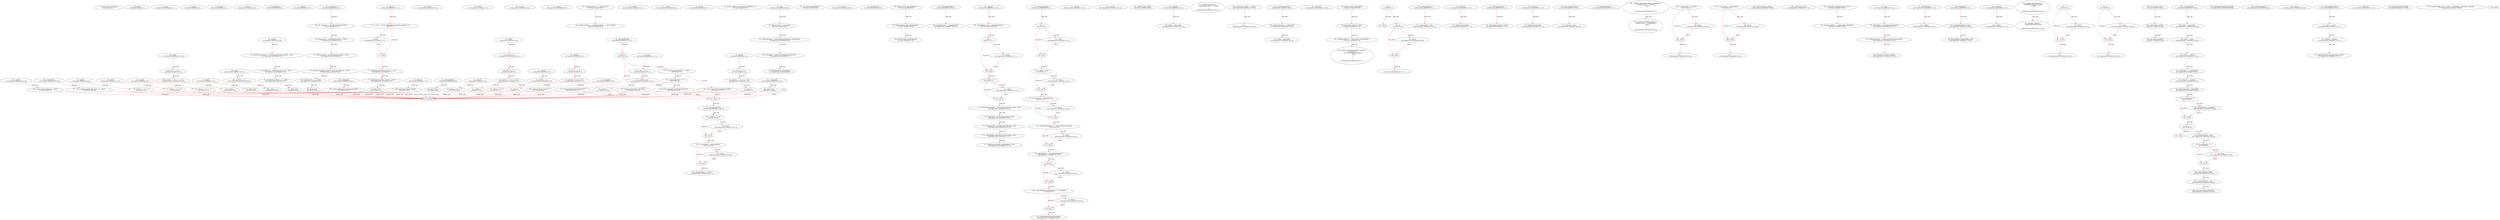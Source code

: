 digraph  {
9 [label="1_ uint256 public totalSupply;\n9-new_variable-2-2", type_label=new_variable];
14 [label="2_ balanceOf\n14-function_definition-3-3", type_label=function_definition];
20 [label="2_ constant\n20-expression_statement-3-3", type_label=expression_statement];
26 [label="3_ transfer\n26-function_definition-4-4", type_label=function_definition];
60 [label="7_ allowance\n60-function_definition-8-8", type_label=function_definition];
70 [label="7_ constant\n70-expression_statement-8-8", type_label=expression_statement];
76 [label="8_ transferFrom\n76-function_definition-9-9", type_label=function_definition];
94 [label="9_ approve\n94-function_definition-10-10", type_label=function_definition];
125 [label="13_ safeMul\n125-function_definition-14-18", type_label=function_definition];
141 [label="14_ uint c = a * b;\n141-new_variable-15-15", type_label=new_variable];
149 [label="15_ assert(a == 0 || c / a == b);\n149-expression_statement-16-16", type_label=expression_statement];
162 [label="16_ return c;\n162-return-17-17", type_label=return];
164 [label="18_ safeDiv\n164-function_definition-19-24", type_label=function_definition];
180 [label="19_ assert(b > 0);\n180-expression_statement-20-20", type_label=expression_statement];
187 [label="20_ uint c = a / b;\n187-new_variable-21-21", type_label=new_variable];
195 [label="21_ assert(a == b * c + a % b);\n195-expression_statement-22-22", type_label=expression_statement];
208 [label="22_ return c;\n208-return-23-23", type_label=return];
210 [label="24_ safeSub\n210-function_definition-25-28", type_label=function_definition];
226 [label="25_ assert(b <= a);\n226-expression_statement-26-26", type_label=expression_statement];
233 [label="26_ return a - b;\n233-return-27-27", type_label=return];
237 [label="28_ safeAdd\n237-function_definition-29-33", type_label=function_definition];
253 [label="29_ uint c = a + b;\n253-new_variable-30-30", type_label=new_variable];
261 [label="30_ assert(c>=a && c>=b);\n261-expression_statement-31-31", type_label=expression_statement];
272 [label="31_ return c;\n272-return-32-32", type_label=return];
274 [label="33_ max64\n274-function_definition-34-36", type_label=function_definition];
285 [label="33_ constant\n285-expression_statement-34-34", type_label=expression_statement];
292 [label="34_ return a >= b ? a : b;\n292-return-35-35", type_label=return];
299 [label="36_ min64\n299-function_definition-37-39", type_label=function_definition];
310 [label="36_ constant\n310-expression_statement-37-37", type_label=expression_statement];
317 [label="37_ return a < b ? a : b;\n317-return-38-38", type_label=return];
324 [label="39_ max256\n324-function_definition-40-42", type_label=function_definition];
335 [label="39_ constant\n335-expression_statement-40-40", type_label=expression_statement];
342 [label="40_ return a >= b ? a : b;\n342-return-41-41", type_label=return];
349 [label="42_ min256\n349-function_definition-43-45", type_label=function_definition];
360 [label="42_ constant\n360-expression_statement-43-43", type_label=expression_statement];
367 [label="43_ return a < b ? a : b;\n367-return-44-44", type_label=return];
393 [label="48_ mapping(address => uint) balances;\n393-new_variable-49-49", type_label=new_variable];
399 [label="49_ mapping (address => mapping (address => uint)) allowed;\n399-new_variable-50-50", type_label=new_variable];
407 [label="50_ isToken\n407-function_definition-51-53", type_label=function_definition];
410 [label="50_ constant\n410-expression_statement-51-51", type_label=expression_statement];
418 [label="51_ return true;\n418-return-52-52", type_label=return];
421 [label="53_ transfer\n421-function_definition-54-59", type_label=function_definition];
437 [label="54_ balances[msg.sender] = safeSub(balances[msg.sender], _value);\n437-expression_statement-55-55", type_label=expression_statement];
454 [label="55_ balances[_to] = safeAdd(balances[_to], _value);\n454-expression_statement-56-56", type_label=expression_statement];
467 [label="56_ Transfer(msg.sender, _to, _value);\n467-expression_statement-57-57", type_label=expression_statement];
478 [label="57_ return true;\n478-return-58-58", type_label=return];
481 [label="59_ transferFrom\n481-function_definition-60-67", type_label=function_definition];
501 [label="60_ uint _allowance = allowed[_from][msg.sender];\n501-new_variable-61-61", type_label=new_variable];
513 [label="61_ balances[_to] = safeAdd(balances[_to], _value);\n513-expression_statement-62-62", type_label=expression_statement];
526 [label="62_ balances[_from] = safeSub(balances[_from], _value);\n526-expression_statement-63-63", type_label=expression_statement];
539 [label="63_ allowed[_from][msg.sender] = safeSub(_allowance, _value);\n539-expression_statement-64-64", type_label=expression_statement];
554 [label="64_ Transfer(_from, _to, _value);\n554-expression_statement-65-65", type_label=expression_statement];
563 [label="65_ return true;\n563-return-66-66", type_label=return];
566 [label="67_ balanceOf\n566-function_definition-68-70", type_label=function_definition];
572 [label="67_ constant\n572-expression_statement-68-68", type_label=expression_statement];
580 [label="68_ return balances[_owner];\n580-return-69-69", type_label=return];
584 [label="70_ approve\n584-function_definition-71-76", type_label=function_definition];
600 [label="71_ if_(_value != 0) && (allowed[msg.sender][_spender] != 0)\n600-if-72-72", type_label=if];
2379 [label="71_ end_if", type_label=end_if];
616 [label="71_ throw;\n616-expression_statement-72-72", type_label=expression_statement];
618 [label="72_ allowed[msg.sender][_spender] = _value;\n618-expression_statement-73-73", type_label=expression_statement];
628 [label="73_ Approval(msg.sender, _spender, _value);\n628-expression_statement-74-74", type_label=expression_statement];
639 [label="74_ return true;\n639-return-75-75", type_label=return];
642 [label="76_ allowance\n642-function_definition-77-79", type_label=function_definition];
652 [label="76_ constant\n652-expression_statement-77-77", type_label=expression_statement];
660 [label="77_ return allowed[_owner][_spender];\n660-return-78-78", type_label=return];
672 [label="81_ address public constant BURN_ADDRESS = 0;\n672-new_variable-82-82", type_label=new_variable];
688 [label="83_ burn\n688-function_definition-84-89", type_label=function_definition];
695 [label="84_ address burner = msg.sender;\n695-new_variable-85-85", type_label=new_variable];
703 [label="85_ balances[burner] = safeSub(balances[burner], burnAmount);\n703-expression_statement-86-86", type_label=expression_statement];
716 [label="86_ totalSupply = safeSub(totalSupply, burnAmount);\n716-expression_statement-87-87", type_label=expression_statement];
725 [label="87_ Burned(burner, burnAmount);\n725-expression_statement-88-88", type_label=expression_statement];
735 [label="91_ uint public originalSupply;\n735-new_variable-92-92", type_label=new_variable];
740 [label="92_ isUpgradeAgent\n740-function_definition-93-95", type_label=function_definition];
743 [label="92_ constant\n743-expression_statement-93-93", type_label=expression_statement];
750 [label="93_ return true;\n750-return-94-94", type_label=return];
753 [label="95_ upgradeFrom\n753-function_definition-96-96", type_label=function_definition];
770 [label="98_ address public upgradeMaster;\n770-new_variable-99-99", type_label=new_variable];
775 [label="99_ UpgradeAgent public upgradeAgent;\n775-new_variable-100-100", type_label=new_variable];
781 [label="100_ uint256 public totalUpgraded;\n781-new_variable-101-101", type_label=new_variable];
813 [label="104_ UpgradeableToken\n813-function_definition-105-107", type_label=function_definition];
820 [label="105_ upgradeMaster = _upgradeMaster;\n820-expression_statement-106-106", type_label=expression_statement];
824 [label="107_ upgrade\n824-function_definition-108-119", type_label=function_definition];
832 [label="108_ UpgradeState state = getUpgradeState();\n832-new_variable-109-109", type_label=new_variable];
840 [label="109_ if\n840-if-110-112", type_label=if];
2619 [label="109_ end_if", type_label=end_if];
855 [label="110_ throw;\n855-expression_statement-111-111", type_label=expression_statement];
857 [label="112_ if_value == 0\n857-if-113-113", type_label=if];
2636 [label="112_ end_if", type_label=end_if];
861 [label="112_ throw;\n861-expression_statement-113-113", type_label=expression_statement];
863 [label="113_ balances[msg.sender] = safeSub(balances[msg.sender], value);\n863-expression_statement-114-114", type_label=expression_statement];
880 [label="114_ totalSupply = safeSub(totalSupply, value);\n880-expression_statement-115-115", type_label=expression_statement];
889 [label="115_ totalUpgraded = safeAdd(totalUpgraded, value);\n889-expression_statement-116-116", type_label=expression_statement];
898 [label="116_ upgradeAgent.upgradeFrom(msg.sender, value);\n898-expression_statement-117-117", type_label=expression_statement];
909 [label="117_ Upgrade(msg.sender, upgradeAgent, value);\n909-expression_statement-118-118", type_label=expression_statement];
920 [label="119_ setUpgradeAgent\n920-function_definition-120-131", type_label=function_definition];
928 [label="120_ if\n928-if-121-123", type_label=if];
2707 [label="120_ end_if", type_label=end_if];
933 [label="121_ throw;\n933-expression_statement-122-122", type_label=expression_statement];
935 [label="123_ if_agent == 0x0\n935-if-124-124", type_label=if];
2714 [label="123_ end_if", type_label=end_if];
939 [label="123_ throw;\n939-expression_statement-124-124", type_label=expression_statement];
941 [label="124_ if_msg.sender != upgradeMaster\n941-if-125-125", type_label=if];
2720 [label="124_ end_if", type_label=end_if];
947 [label="124_ throw;\n947-expression_statement-125-125", type_label=expression_statement];
949 [label="125_ if_getUpgradeState() == UpgradeState.Upgrading\n949-if-126-126", type_label=if];
2728 [label="125_ end_if", type_label=end_if];
956 [label="125_ throw;\n956-expression_statement-126-126", type_label=expression_statement];
958 [label="126_ upgradeAgent = UpgradeAgent(agent);\n958-expression_statement-127-127", type_label=expression_statement];
965 [label="127_ if\n965-if-128-128", type_label=if];
2744 [label="127_ end_if", type_label=end_if];
971 [label="127_ throw;\n971-expression_statement-128-128", type_label=expression_statement];
973 [label="128_ if_upgradeAgent.originalSupply() != totalSupply\n973-if-129-129", type_label=if];
2752 [label="128_ end_if", type_label=end_if];
980 [label="128_ throw;\n980-expression_statement-129-129", type_label=expression_statement];
982 [label="129_ UpgradeAgentSet(upgradeAgent);\n982-expression_statement-130-130", type_label=expression_statement];
987 [label="131_ getUpgradeState\n987-function_definition-132-137", type_label=function_definition];
990 [label="131_ constant\n990-expression_statement-132-132", type_label=expression_statement];
998 [label="132_ if\n998-if-133-136", type_label=if];
2777 [label="132_ end_if", type_label=end_if];
1002 [label="132_ return UpgradeState.NotAllowed;\n1002-return-133-133", type_label=return];
1006 [label="133_ if_address(upgradeAgent) == 0x00\n1006-if-134-136", type_label=if];
1012 [label="133_ return UpgradeState.WaitingForAgent;\n1012-return-134-134", type_label=return];
1016 [label="134_ if_totalUpgraded == 0\n1016-if-135-136", type_label=if];
1020 [label="134_ return UpgradeState.ReadyToUpgrade;\n1020-return-135-135", type_label=return];
1024 [label="135_ return UpgradeState.Upgrading;\n1024-return-136-136", type_label=return];
1028 [label="137_ setUpgradeMaster\n1028-function_definition-138-142", type_label=function_definition];
1036 [label="138_ if_master == 0x0\n1036-if-139-139", type_label=if];
2815 [label="138_ end_if", type_label=end_if];
1040 [label="138_ throw;\n1040-expression_statement-139-139", type_label=expression_statement];
1042 [label="139_ if_msg.sender != upgradeMaster\n1042-if-140-140", type_label=if];
2821 [label="139_ end_if", type_label=end_if];
1048 [label="139_ throw;\n1048-expression_statement-140-140", type_label=expression_statement];
1050 [label="140_ upgradeMaster = master;\n1050-expression_statement-141-141", type_label=expression_statement];
1054 [label="142_ canUpgrade\n1054-function_definition-143-145", type_label=function_definition];
1057 [label="142_ constant\n1057-expression_statement-143-143", type_label=expression_statement];
1064 [label="143_ return true;\n1064-return-144-144", type_label=return];
1070 [label="147_ address public owner;\n1070-new_variable-148-148", type_label=new_variable];
1075 [label="148_ Ownable\n1075-function_definition-149-151", type_label=function_definition];
1078 [label="149_ owner = msg.sender;\n1078-expression_statement-150-150", type_label=expression_statement];
1084 [label="151_ modifier onlyOwner() {\n    require(msg.sender == owner);\n    _;\n  }\n1084-expression_statement-152-155", type_label=expression_statement];
1087 [label="152_ require(msg.sender == owner);\n1087-expression_statement-153-153", type_label=expression_statement];
1096 [label="153_ _;\n1096-expression_statement-154-154", type_label=expression_statement];
1098 [label="155_ transferOwnership\n1098-function_definition-156-159", type_label=function_definition];
1104 [label="155_ onlyOwner\n1104-expression_statement-156-156", type_label=expression_statement];
1107 [label="156_ require(newOwner != address(0));\n1107-expression_statement-157-157", type_label=expression_statement];
1116 [label="157_ owner = newOwner;\n1116-expression_statement-158-158", type_label=expression_statement];
1129 [label="161_ address public releaseAgent;\n1129-new_variable-162-162", type_label=new_variable];
1134 [label="162_ bool public released = false;\n1134-new_variable-163-163", type_label=new_variable];
1141 [label="163_ mapping (address => bool) public transferAgents;\n1141-new_variable-164-164", type_label=new_variable];
1148 [label="164_ modifier canTransfer(address _sender) {\n    if(!released) {\n        if(!transferAgents[_sender]) {\n            throw;\n        }\n    }\n    _;\n  }\n1148-expression_statement-165-172", type_label=expression_statement];
1155 [label="165_ if\n1155-if-166-170", type_label=if];
2934 [label="165_ end_if", type_label=end_if];
1159 [label="166_ if\n1159-if-167-169", type_label=if];
2938 [label="166_ end_if", type_label=end_if];
1165 [label="167_ throw;\n1165-expression_statement-168-168", type_label=expression_statement];
1167 [label="170_ _;\n1167-expression_statement-171-171", type_label=expression_statement];
1169 [label="172_ setReleaseAgent\n1169-function_definition-173-175", type_label=function_definition];
1175 [label="172_ onlyOwner\n1175-expression_statement-173-173", type_label=expression_statement];
1177 [label="172_ inReleaseState(false)\n1177-expression_statement-173-173", type_label=expression_statement];
1184 [label="173_ releaseAgent = addr;\n1184-expression_statement-174-174", type_label=expression_statement];
1188 [label="175_ setTransferAgent\n1188-function_definition-176-178", type_label=function_definition];
1198 [label="175_ onlyOwner\n1198-expression_statement-176-176", type_label=expression_statement];
1200 [label="175_ inReleaseState(false)\n1200-expression_statement-176-176", type_label=expression_statement];
1207 [label="176_ transferAgents[addr] = state;\n1207-expression_statement-177-177", type_label=expression_statement];
1213 [label="178_ releaseTokenTransfer\n1213-function_definition-179-181", type_label=function_definition];
1216 [label="178_ onlyReleaseAgent\n1216-expression_statement-179-179", type_label=expression_statement];
1219 [label="179_ released = true;\n1219-expression_statement-180-180", type_label=expression_statement];
1224 [label="181_ modifier inReleaseState(bool releaseState) {\n    if(releaseState != released) {\n        throw;\n    }\n    _;\n  }\n1224-expression_statement-182-187", type_label=expression_statement];
1231 [label="182_ if_releaseState != released\n1231-if-183-185", type_label=if];
3010 [label="182_ end_if", type_label=end_if];
1236 [label="183_ throw;\n1236-expression_statement-184-184", type_label=expression_statement];
1238 [label="185_ _;\n1238-expression_statement-186-186", type_label=expression_statement];
1240 [label="187_ modifier onlyReleaseAgent() {\n    if(msg.sender != releaseAgent) {\n        throw;\n    }\n    _;\n  }\n1240-expression_statement-188-193", type_label=expression_statement];
1243 [label="188_ if_msg.sender != releaseAgent\n1243-if-189-191", type_label=if];
3022 [label="188_ end_if", type_label=end_if];
1250 [label="189_ throw;\n1250-expression_statement-190-190", type_label=expression_statement];
1252 [label="191_ _;\n1252-expression_statement-192-192", type_label=expression_statement];
1254 [label="193_ transfer\n1254-function_definition-194-196", type_label=function_definition];
1264 [label="193_ canTransfer(msg.sender)\n1264-expression_statement-194-194", type_label=expression_statement];
1276 [label="194_ return super.transfer(_to, _value);\n1276-return-195-195", type_label=return];
1285 [label="196_ transferFrom\n1285-function_definition-197-199", type_label=function_definition];
1299 [label="196_ canTransfer(_from)\n1299-expression_statement-197-197", type_label=expression_statement];
1309 [label="197_ return super.transferFrom(_from, _to, _value);\n1309-return-198-198", type_label=return];
1323 [label="201_ times\n1323-function_definition-202-206", type_label=function_definition];
1338 [label="202_ uint c = a * b;\n1338-new_variable-203-203", type_label=new_variable];
1346 [label="203_ assert(a == 0 || c / a == b);\n1346-expression_statement-204-204", type_label=expression_statement];
1359 [label="204_ return c;\n1359-return-205-205", type_label=return];
1361 [label="206_ minus\n1361-function_definition-207-210", type_label=function_definition];
1376 [label="207_ assert(b <= a);\n1376-expression_statement-208-208", type_label=expression_statement];
1383 [label="208_ return a - b;\n1383-return-209-209", type_label=return];
1387 [label="210_ plus\n1387-function_definition-211-215", type_label=function_definition];
1402 [label="211_ uint c = a + b;\n1402-new_variable-212-212", type_label=new_variable];
1410 [label="212_ assert(c>=a);\n1410-expression_statement-213-213", type_label=expression_statement];
1417 [label="213_ return c;\n1417-return-214-214", type_label=return];
1433 [label="218_ bool public mintingFinished = false;\n1433-new_variable-219-219", type_label=new_variable];
1440 [label="219_ mapping (address => bool) public mintAgents;\n1440-new_variable-220-220", type_label=new_variable];
1457 [label="221_ mint\n1457-function_definition-222-226", type_label=function_definition];
1467 [label="221_ onlyMintAgent\n1467-expression_statement-222-222", type_label=expression_statement];
1469 [label="221_ canMint\n1469-expression_statement-222-222", type_label=expression_statement];
1473 [label="222_ totalSupply = totalSupply.plus(amount);\n1473-expression_statement-223-223", type_label=expression_statement];
1482 [label="223_ balances[receiver] = balances[receiver].plus(amount);\n1482-expression_statement-224-224", type_label=expression_statement];
1495 [label="224_ Transfer(0, receiver, amount);\n1495-expression_statement-225-225", type_label=expression_statement];
1504 [label="226_ setMintAgent\n1504-function_definition-227-230", type_label=function_definition];
1514 [label="226_ onlyOwner\n1514-expression_statement-227-227", type_label=expression_statement];
1516 [label="226_ canMint\n1516-expression_statement-227-227", type_label=expression_statement];
1520 [label="227_ mintAgents[addr] = state;\n1520-expression_statement-228-228", type_label=expression_statement];
1526 [label="228_ MintingAgentChanged(addr, state);\n1526-expression_statement-229-229", type_label=expression_statement];
1533 [label="230_ modifier onlyMintAgent() {\n    if(!mintAgents[msg.sender]) {\n        throw;\n    }\n    _;\n  }\n1533-expression_statement-231-236", type_label=expression_statement];
1536 [label="231_ if\n1536-if-232-234", type_label=if];
3315 [label="231_ end_if", type_label=end_if];
1544 [label="232_ throw;\n1544-expression_statement-233-233", type_label=expression_statement];
1546 [label="234_ _;\n1546-expression_statement-235-235", type_label=expression_statement];
1548 [label="236_ modifier canMint() {\n    if(mintingFinished) throw;\n    _;\n  }\n1548-expression_statement-237-240", type_label=expression_statement];
1551 [label="237_ if\n1551-if-238-238", type_label=if];
3330 [label="237_ end_if", type_label=end_if];
1553 [label="237_ throw;\n1553-expression_statement-238-238", type_label=expression_statement];
1555 [label="238_ _;\n1555-expression_statement-239-239", type_label=expression_statement];
1579 [label="243_ string public name;\n1579-new_variable-244-244", type_label=new_variable];
1584 [label="244_ string public symbol;\n1584-new_variable-245-245", type_label=new_variable];
1589 [label="245_ uint public decimals;\n1589-new_variable-246-246", type_label=new_variable];
1594 [label="246_ CrowdsaleToken\n1594-function_definition-247-264", type_label=function_definition];
1616 [label="247_ UpgradeableToken(msg.sender)\n1616-expression_statement-248-248", type_label=expression_statement];
1623 [label="248_ owner = msg.sender;\n1623-expression_statement-249-249", type_label=expression_statement];
1629 [label="249_ name = _name;\n1629-expression_statement-250-250", type_label=expression_statement];
1633 [label="250_ symbol = _symbol;\n1633-expression_statement-251-251", type_label=expression_statement];
1637 [label="251_ totalSupply = _initialSupply;\n1637-expression_statement-252-252", type_label=expression_statement];
1641 [label="252_ decimals = _decimals;\n1641-expression_statement-253-253", type_label=expression_statement];
1645 [label="253_ balances[owner] = totalSupply;\n1645-expression_statement-254-254", type_label=expression_statement];
1651 [label="254_ if_totalSupply > 0\n1651-if-255-257", type_label=if];
3430 [label="254_ end_if", type_label=end_if];
1656 [label="255_ Minted(owner, totalSupply);\n1656-expression_statement-256-256", type_label=expression_statement];
1663 [label="257_ if\n1663-if-258-263", type_label=if];
3442 [label="257_ end_if", type_label=end_if];
1667 [label="258_ mintingFinished = true;\n1667-expression_statement-259-259", type_label=expression_statement];
1672 [label="259_ if_totalSupply == 0\n1672-if-260-262", type_label=if];
3451 [label="259_ end_if", type_label=end_if];
1677 [label="260_ throw;\n1677-expression_statement-261-261", type_label=expression_statement];
1679 [label="264_ releaseTokenTransfer\n1679-function_definition-265-268", type_label=function_definition];
1682 [label="264_ onlyReleaseAgent\n1682-expression_statement-265-265", type_label=expression_statement];
1685 [label="265_ mintingFinished = true;\n1685-expression_statement-266-266", type_label=expression_statement];
1690 [label="266_ super.releaseTokenTransfer();\n1690-expression_statement-267-267", type_label=expression_statement];
1695 [label="268_ canUpgrade\n1695-function_definition-269-271", type_label=function_definition];
1698 [label="268_ constant\n1698-expression_statement-269-269", type_label=expression_statement];
1705 [label="269_ return released && super.canUpgrade();\n1705-return-270-270", type_label=return];
1712 [label="271_ setTokenInformation\n1712-function_definition-272-276", type_label=function_definition];
1722 [label="271_ onlyOwner\n1722-expression_statement-272-272", type_label=expression_statement];
1725 [label="272_ name = _name;\n1725-expression_statement-273-273", type_label=expression_statement];
1729 [label="273_ symbol = _symbol;\n1729-expression_statement-274-274", type_label=expression_statement];
1733 [label="274_ UpdatedTokenInformation(name, symbol);\n1733-expression_statement-275-275", type_label=expression_statement];
1749 [label="278_ BurnableCrowdsaleToken\n1749-function_definition-279-281", type_label=function_definition];
1771 [label="279_ CrowdsaleToken(_name, _symbol, _initialSupply, _decimals, _mintable)\n1771-expression_statement-280-280", type_label=expression_statement];
1 [label="0_ start_node", type_label=start];
2 [label="0_ exit_node", type_label=exit];
1025;
125 -> 141  [color=red, controlflow_type=next_line, edge_type=CFG_edge, key=0, label=next_line];
141 -> 149  [color=red, controlflow_type=next_line, edge_type=CFG_edge, key=0, label=next_line];
149 -> 162  [color=red, controlflow_type=next_line, edge_type=CFG_edge, key=0, label=next_line];
162 -> 2  [color=red, controlflow_type=return_exit, edge_type=CFG_edge, key=0, label=return_exit];
164 -> 180  [color=red, controlflow_type=next_line, edge_type=CFG_edge, key=0, label=next_line];
180 -> 187  [color=red, controlflow_type=next_line, edge_type=CFG_edge, key=0, label=next_line];
187 -> 195  [color=red, controlflow_type=next_line, edge_type=CFG_edge, key=0, label=next_line];
195 -> 208  [color=red, controlflow_type=next_line, edge_type=CFG_edge, key=0, label=next_line];
208 -> 2  [color=red, controlflow_type=return_exit, edge_type=CFG_edge, key=0, label=return_exit];
210 -> 226  [color=red, controlflow_type=next_line, edge_type=CFG_edge, key=0, label=next_line];
226 -> 233  [color=red, controlflow_type=next_line, edge_type=CFG_edge, key=0, label=next_line];
233 -> 2  [color=red, controlflow_type=return_exit, edge_type=CFG_edge, key=0, label=return_exit];
237 -> 253  [color=red, controlflow_type=next_line, edge_type=CFG_edge, key=0, label=next_line];
253 -> 261  [color=red, controlflow_type=next_line, edge_type=CFG_edge, key=0, label=next_line];
261 -> 272  [color=red, controlflow_type=next_line, edge_type=CFG_edge, key=0, label=next_line];
272 -> 2  [color=red, controlflow_type=return_exit, edge_type=CFG_edge, key=0, label=return_exit];
274 -> 292  [color=red, controlflow_type=next_line, edge_type=CFG_edge, key=0, label=next_line];
292 -> 2  [color=red, controlflow_type=return_exit, edge_type=CFG_edge, key=0, label=return_exit];
299 -> 317  [color=red, controlflow_type=next_line, edge_type=CFG_edge, key=0, label=next_line];
317 -> 2  [color=red, controlflow_type=return_exit, edge_type=CFG_edge, key=0, label=return_exit];
324 -> 342  [color=red, controlflow_type=next_line, edge_type=CFG_edge, key=0, label=next_line];
342 -> 2  [color=red, controlflow_type=return_exit, edge_type=CFG_edge, key=0, label=return_exit];
349 -> 367  [color=red, controlflow_type=next_line, edge_type=CFG_edge, key=0, label=next_line];
367 -> 2  [color=red, controlflow_type=return_exit, edge_type=CFG_edge, key=0, label=return_exit];
393 -> 399  [color=red, controlflow_type=next_line, edge_type=CFG_edge, key=0, label=next_line];
407 -> 418  [color=red, controlflow_type=next_line, edge_type=CFG_edge, key=0, label=next_line];
418 -> 2  [color=red, controlflow_type=return_exit, edge_type=CFG_edge, key=0, label=return_exit];
421 -> 437  [color=red, controlflow_type=next_line, edge_type=CFG_edge, key=0, label=next_line];
437 -> 454  [color=red, controlflow_type=next_line, edge_type=CFG_edge, key=0, label=next_line];
454 -> 467  [color=red, controlflow_type=next_line, edge_type=CFG_edge, key=0, label=next_line];
467 -> 478  [color=red, controlflow_type=next_line, edge_type=CFG_edge, key=0, label=next_line];
478 -> 2  [color=red, controlflow_type=return_exit, edge_type=CFG_edge, key=0, label=return_exit];
481 -> 501  [color=red, controlflow_type=next_line, edge_type=CFG_edge, key=0, label=next_line];
501 -> 513  [color=red, controlflow_type=next_line, edge_type=CFG_edge, key=0, label=next_line];
513 -> 526  [color=red, controlflow_type=next_line, edge_type=CFG_edge, key=0, label=next_line];
526 -> 539  [color=red, controlflow_type=next_line, edge_type=CFG_edge, key=0, label=next_line];
539 -> 554  [color=red, controlflow_type=next_line, edge_type=CFG_edge, key=0, label=next_line];
554 -> 563  [color=red, controlflow_type=next_line, edge_type=CFG_edge, key=0, label=next_line];
563 -> 2  [color=red, controlflow_type=return_exit, edge_type=CFG_edge, key=0, label=return_exit];
566 -> 580  [color=red, controlflow_type=next_line, edge_type=CFG_edge, key=0, label=next_line];
580 -> 2  [color=red, controlflow_type=return_exit, edge_type=CFG_edge, key=0, label=return_exit];
584 -> 600  [color=red, controlflow_type=next_line, edge_type=CFG_edge, key=0, label=next_line];
600 -> 616  [color=red, controlflow_type=pos_next, edge_type=CFG_edge, key=0, label=pos_next];
600 -> 2379  [color=red, controlflow_type=neg_next, edge_type=CFG_edge, key=0, label=neg_next];
2379 -> 618  [color=red, controlflow_type=next_line, edge_type=CFG_edge, key=0, label=next_line];
616 -> 2379  [color=red, controlflow_type=end_if, edge_type=CFG_edge, key=0, label=end_if];
618 -> 628  [color=red, controlflow_type=next_line, edge_type=CFG_edge, key=0, label=next_line];
628 -> 639  [color=red, controlflow_type=next_line, edge_type=CFG_edge, key=0, label=next_line];
639 -> 2  [color=red, controlflow_type=return_exit, edge_type=CFG_edge, key=0, label=return_exit];
642 -> 660  [color=red, controlflow_type=next_line, edge_type=CFG_edge, key=0, label=next_line];
660 -> 2  [color=red, controlflow_type=return_exit, edge_type=CFG_edge, key=0, label=return_exit];
688 -> 695  [color=red, controlflow_type=next_line, edge_type=CFG_edge, key=0, label=next_line];
695 -> 703  [color=red, controlflow_type=next_line, edge_type=CFG_edge, key=0, label=next_line];
703 -> 716  [color=red, controlflow_type=next_line, edge_type=CFG_edge, key=0, label=next_line];
716 -> 725  [color=red, controlflow_type=next_line, edge_type=CFG_edge, key=0, label=next_line];
740 -> 750  [color=red, controlflow_type=next_line, edge_type=CFG_edge, key=0, label=next_line];
750 -> 2  [color=red, controlflow_type=return_exit, edge_type=CFG_edge, key=0, label=return_exit];
770 -> 775  [color=red, controlflow_type=next_line, edge_type=CFG_edge, key=0, label=next_line];
775 -> 781  [color=red, controlflow_type=next_line, edge_type=CFG_edge, key=0, label=next_line];
813 -> 820  [color=red, controlflow_type=next_line, edge_type=CFG_edge, key=0, label=next_line];
824 -> 832  [color=red, controlflow_type=next_line, edge_type=CFG_edge, key=0, label=next_line];
832 -> 840  [color=red, controlflow_type=next_line, edge_type=CFG_edge, key=0, label=next_line];
840 -> 855  [color=red, controlflow_type=pos_next, edge_type=CFG_edge, key=0, label=pos_next];
840 -> 2619  [color=red, controlflow_type=neg_next, edge_type=CFG_edge, key=0, label=neg_next];
2619 -> 857  [color=red, controlflow_type=next_line, edge_type=CFG_edge, key=0, label=next_line];
855 -> 2619  [color=red, controlflow_type=end_if, edge_type=CFG_edge, key=0, label=end_if];
857 -> 861  [color=red, controlflow_type=pos_next, edge_type=CFG_edge, key=0, label=pos_next];
857 -> 2636  [color=red, controlflow_type=neg_next, edge_type=CFG_edge, key=0, label=neg_next];
2636 -> 863  [color=red, controlflow_type=next_line, edge_type=CFG_edge, key=0, label=next_line];
861 -> 2636  [color=red, controlflow_type=end_if, edge_type=CFG_edge, key=0, label=end_if];
863 -> 880  [color=red, controlflow_type=next_line, edge_type=CFG_edge, key=0, label=next_line];
880 -> 889  [color=red, controlflow_type=next_line, edge_type=CFG_edge, key=0, label=next_line];
889 -> 898  [color=red, controlflow_type=next_line, edge_type=CFG_edge, key=0, label=next_line];
898 -> 909  [color=red, controlflow_type=next_line, edge_type=CFG_edge, key=0, label=next_line];
920 -> 928  [color=red, controlflow_type=next_line, edge_type=CFG_edge, key=0, label=next_line];
928 -> 933  [color=red, controlflow_type=pos_next, edge_type=CFG_edge, key=0, label=pos_next];
928 -> 2707  [color=red, controlflow_type=neg_next, edge_type=CFG_edge, key=0, label=neg_next];
2707 -> 935  [color=red, controlflow_type=next_line, edge_type=CFG_edge, key=0, label=next_line];
933 -> 2707  [color=red, controlflow_type=end_if, edge_type=CFG_edge, key=0, label=end_if];
935 -> 939  [color=red, controlflow_type=pos_next, edge_type=CFG_edge, key=0, label=pos_next];
935 -> 2714  [color=red, controlflow_type=neg_next, edge_type=CFG_edge, key=0, label=neg_next];
2714 -> 941  [color=red, controlflow_type=next_line, edge_type=CFG_edge, key=0, label=next_line];
939 -> 2714  [color=red, controlflow_type=end_if, edge_type=CFG_edge, key=0, label=end_if];
941 -> 947  [color=red, controlflow_type=pos_next, edge_type=CFG_edge, key=0, label=pos_next];
941 -> 2720  [color=red, controlflow_type=neg_next, edge_type=CFG_edge, key=0, label=neg_next];
2720 -> 949  [color=red, controlflow_type=next_line, edge_type=CFG_edge, key=0, label=next_line];
947 -> 2720  [color=red, controlflow_type=end_if, edge_type=CFG_edge, key=0, label=end_if];
949 -> 956  [color=red, controlflow_type=pos_next, edge_type=CFG_edge, key=0, label=pos_next];
949 -> 2728  [color=red, controlflow_type=neg_next, edge_type=CFG_edge, key=0, label=neg_next];
2728 -> 958  [color=red, controlflow_type=next_line, edge_type=CFG_edge, key=0, label=next_line];
956 -> 2728  [color=red, controlflow_type=end_if, edge_type=CFG_edge, key=0, label=end_if];
958 -> 965  [color=red, controlflow_type=next_line, edge_type=CFG_edge, key=0, label=next_line];
965 -> 971  [color=red, controlflow_type=pos_next, edge_type=CFG_edge, key=0, label=pos_next];
965 -> 2744  [color=red, controlflow_type=neg_next, edge_type=CFG_edge, key=0, label=neg_next];
2744 -> 973  [color=red, controlflow_type=next_line, edge_type=CFG_edge, key=0, label=next_line];
971 -> 2744  [color=red, controlflow_type=end_if, edge_type=CFG_edge, key=0, label=end_if];
973 -> 980  [color=red, controlflow_type=pos_next, edge_type=CFG_edge, key=0, label=pos_next];
973 -> 2752  [color=red, controlflow_type=neg_next, edge_type=CFG_edge, key=0, label=neg_next];
2752 -> 982  [color=red, controlflow_type=next_line, edge_type=CFG_edge, key=0, label=next_line];
980 -> 2752  [color=red, controlflow_type=end_if, edge_type=CFG_edge, key=0, label=end_if];
987 -> 998  [color=red, controlflow_type=next_line, edge_type=CFG_edge, key=0, label=next_line];
998 -> 1002  [color=red, controlflow_type=pos_next, edge_type=CFG_edge, key=0, label=pos_next];
998 -> 1006  [color=red, controlflow_type=neg_next, edge_type=CFG_edge, key=0, label=neg_next];
2777 -> 1028  [color=red, controlflow_type=next_line, edge_type=CFG_edge, key=0, label=next_line];
1002 -> 2777  [color=red, controlflow_type=end_if, edge_type=CFG_edge, key=0, label=end_if];
1002 -> 2  [color=red, controlflow_type=return_exit, edge_type=CFG_edge, key=0, label=return_exit];
1006 -> 1012  [color=red, controlflow_type=pos_next, edge_type=CFG_edge, key=0, label=pos_next];
1006 -> 1016  [color=red, controlflow_type=neg_next, edge_type=CFG_edge, key=0, label=neg_next];
1012 -> 2777  [color=red, controlflow_type=end_if, edge_type=CFG_edge, key=0, label=end_if];
1012 -> 2  [color=red, controlflow_type=return_exit, edge_type=CFG_edge, key=0, label=return_exit];
1016 -> 1020  [color=red, controlflow_type=pos_next, edge_type=CFG_edge, key=0, label=pos_next];
1016 -> 1024  [color=red, controlflow_type=neg_next, edge_type=CFG_edge, key=0, label=neg_next];
1020 -> 2777  [color=red, controlflow_type=end_if, edge_type=CFG_edge, key=0, label=end_if];
1020 -> 2  [color=red, controlflow_type=return_exit, edge_type=CFG_edge, key=0, label=return_exit];
1024 -> 2  [color=red, controlflow_type=return_exit, edge_type=CFG_edge, key=0, label=return_exit];
1028 -> 1036  [color=red, controlflow_type=next_line, edge_type=CFG_edge, key=0, label=next_line];
1036 -> 1040  [color=red, controlflow_type=pos_next, edge_type=CFG_edge, key=0, label=pos_next];
1036 -> 2815  [color=red, controlflow_type=neg_next, edge_type=CFG_edge, key=0, label=neg_next];
2815 -> 1042  [color=red, controlflow_type=next_line, edge_type=CFG_edge, key=0, label=next_line];
1040 -> 2815  [color=red, controlflow_type=end_if, edge_type=CFG_edge, key=0, label=end_if];
1042 -> 1048  [color=red, controlflow_type=pos_next, edge_type=CFG_edge, key=0, label=pos_next];
1042 -> 2821  [color=red, controlflow_type=neg_next, edge_type=CFG_edge, key=0, label=neg_next];
2821 -> 1050  [color=red, controlflow_type=next_line, edge_type=CFG_edge, key=0, label=next_line];
1048 -> 2821  [color=red, controlflow_type=end_if, edge_type=CFG_edge, key=0, label=end_if];
1054 -> 1064  [color=red, controlflow_type=next_line, edge_type=CFG_edge, key=0, label=next_line];
1064 -> 2  [color=red, controlflow_type=return_exit, edge_type=CFG_edge, key=0, label=return_exit];
1075 -> 1078  [color=red, controlflow_type=next_line, edge_type=CFG_edge, key=0, label=next_line];
1087 -> 1096  [color=red, controlflow_type=next_line, edge_type=CFG_edge, key=0, label=next_line];
1098 -> 1107  [color=red, controlflow_type=next_line, edge_type=CFG_edge, key=0, label=next_line];
1107 -> 1116  [color=red, controlflow_type=next_line, edge_type=CFG_edge, key=0, label=next_line];
1129 -> 1134  [color=red, controlflow_type=next_line, edge_type=CFG_edge, key=0, label=next_line];
1134 -> 1141  [color=red, controlflow_type=next_line, edge_type=CFG_edge, key=0, label=next_line];
1141 -> 1148  [color=red, controlflow_type=next_line, edge_type=CFG_edge, key=0, label=next_line];
1155 -> 1159  [color=red, controlflow_type=pos_next, edge_type=CFG_edge, key=0, label=pos_next];
1155 -> 2934  [color=red, controlflow_type=neg_next, edge_type=CFG_edge, key=0, label=neg_next];
1159 -> 1165  [color=red, controlflow_type=pos_next, edge_type=CFG_edge, key=0, label=pos_next];
1159 -> 2938  [color=red, controlflow_type=neg_next, edge_type=CFG_edge, key=0, label=neg_next];
2938 -> 1167  [color=red, controlflow_type=next_line, edge_type=CFG_edge, key=0, label=next_line];
1165 -> 2938  [color=red, controlflow_type=end_if, edge_type=CFG_edge, key=0, label=end_if];
1169 -> 1184  [color=red, controlflow_type=next_line, edge_type=CFG_edge, key=0, label=next_line];
1175 -> 1177  [color=red, controlflow_type=next_line, edge_type=CFG_edge, key=0, label=next_line];
1188 -> 1207  [color=red, controlflow_type=next_line, edge_type=CFG_edge, key=0, label=next_line];
1198 -> 1200  [color=red, controlflow_type=next_line, edge_type=CFG_edge, key=0, label=next_line];
1213 -> 1219  [color=red, controlflow_type=next_line, edge_type=CFG_edge, key=0, label=next_line];
1224 -> 1240  [color=red, controlflow_type=next_line, edge_type=CFG_edge, key=0, label=next_line];
1231 -> 1236  [color=red, controlflow_type=pos_next, edge_type=CFG_edge, key=0, label=pos_next];
1231 -> 3010  [color=red, controlflow_type=neg_next, edge_type=CFG_edge, key=0, label=neg_next];
3010 -> 1238  [color=red, controlflow_type=next_line, edge_type=CFG_edge, key=0, label=next_line];
1236 -> 3010  [color=red, controlflow_type=end_if, edge_type=CFG_edge, key=0, label=end_if];
1243 -> 1250  [color=red, controlflow_type=pos_next, edge_type=CFG_edge, key=0, label=pos_next];
1243 -> 3022  [color=red, controlflow_type=neg_next, edge_type=CFG_edge, key=0, label=neg_next];
3022 -> 1252  [color=red, controlflow_type=next_line, edge_type=CFG_edge, key=0, label=next_line];
1250 -> 3022  [color=red, controlflow_type=end_if, edge_type=CFG_edge, key=0, label=end_if];
1254 -> 1276  [color=red, controlflow_type=next_line, edge_type=CFG_edge, key=0, label=next_line];
1276 -> 2  [color=red, controlflow_type=return_exit, edge_type=CFG_edge, key=0, label=return_exit];
1285 -> 1309  [color=red, controlflow_type=next_line, edge_type=CFG_edge, key=0, label=next_line];
1309 -> 2  [color=red, controlflow_type=return_exit, edge_type=CFG_edge, key=0, label=return_exit];
1323 -> 1338  [color=red, controlflow_type=next_line, edge_type=CFG_edge, key=0, label=next_line];
1338 -> 1346  [color=red, controlflow_type=next_line, edge_type=CFG_edge, key=0, label=next_line];
1346 -> 1359  [color=red, controlflow_type=next_line, edge_type=CFG_edge, key=0, label=next_line];
1359 -> 2  [color=red, controlflow_type=return_exit, edge_type=CFG_edge, key=0, label=return_exit];
1361 -> 1376  [color=red, controlflow_type=next_line, edge_type=CFG_edge, key=0, label=next_line];
1376 -> 1383  [color=red, controlflow_type=next_line, edge_type=CFG_edge, key=0, label=next_line];
1383 -> 2  [color=red, controlflow_type=return_exit, edge_type=CFG_edge, key=0, label=return_exit];
1387 -> 1402  [color=red, controlflow_type=next_line, edge_type=CFG_edge, key=0, label=next_line];
1402 -> 1410  [color=red, controlflow_type=next_line, edge_type=CFG_edge, key=0, label=next_line];
1410 -> 1417  [color=red, controlflow_type=next_line, edge_type=CFG_edge, key=0, label=next_line];
1417 -> 2  [color=red, controlflow_type=return_exit, edge_type=CFG_edge, key=0, label=return_exit];
1433 -> 1440  [color=red, controlflow_type=next_line, edge_type=CFG_edge, key=0, label=next_line];
1457 -> 1473  [color=red, controlflow_type=next_line, edge_type=CFG_edge, key=0, label=next_line];
1467 -> 1469  [color=red, controlflow_type=next_line, edge_type=CFG_edge, key=0, label=next_line];
1473 -> 1482  [color=red, controlflow_type=next_line, edge_type=CFG_edge, key=0, label=next_line];
1482 -> 1495  [color=red, controlflow_type=next_line, edge_type=CFG_edge, key=0, label=next_line];
1504 -> 1520  [color=red, controlflow_type=next_line, edge_type=CFG_edge, key=0, label=next_line];
1514 -> 1516  [color=red, controlflow_type=next_line, edge_type=CFG_edge, key=0, label=next_line];
1520 -> 1526  [color=red, controlflow_type=next_line, edge_type=CFG_edge, key=0, label=next_line];
1533 -> 1548  [color=red, controlflow_type=next_line, edge_type=CFG_edge, key=0, label=next_line];
1536 -> 1544  [color=red, controlflow_type=pos_next, edge_type=CFG_edge, key=0, label=pos_next];
1536 -> 3315  [color=red, controlflow_type=neg_next, edge_type=CFG_edge, key=0, label=neg_next];
3315 -> 1546  [color=red, controlflow_type=next_line, edge_type=CFG_edge, key=0, label=next_line];
1544 -> 3315  [color=red, controlflow_type=end_if, edge_type=CFG_edge, key=0, label=end_if];
1551 -> 1553  [color=red, controlflow_type=pos_next, edge_type=CFG_edge, key=0, label=pos_next];
1551 -> 3330  [color=red, controlflow_type=neg_next, edge_type=CFG_edge, key=0, label=neg_next];
3330 -> 1555  [color=red, controlflow_type=next_line, edge_type=CFG_edge, key=0, label=next_line];
1553 -> 3330  [color=red, controlflow_type=end_if, edge_type=CFG_edge, key=0, label=end_if];
1579 -> 1584  [color=red, controlflow_type=next_line, edge_type=CFG_edge, key=0, label=next_line];
1584 -> 1589  [color=red, controlflow_type=next_line, edge_type=CFG_edge, key=0, label=next_line];
1594 -> 1623  [color=red, controlflow_type=next_line, edge_type=CFG_edge, key=0, label=next_line];
1623 -> 1629  [color=red, controlflow_type=next_line, edge_type=CFG_edge, key=0, label=next_line];
1629 -> 1633  [color=red, controlflow_type=next_line, edge_type=CFG_edge, key=0, label=next_line];
1633 -> 1637  [color=red, controlflow_type=next_line, edge_type=CFG_edge, key=0, label=next_line];
1637 -> 1641  [color=red, controlflow_type=next_line, edge_type=CFG_edge, key=0, label=next_line];
1641 -> 1645  [color=red, controlflow_type=next_line, edge_type=CFG_edge, key=0, label=next_line];
1645 -> 1651  [color=red, controlflow_type=next_line, edge_type=CFG_edge, key=0, label=next_line];
1651 -> 1656  [color=red, controlflow_type=pos_next, edge_type=CFG_edge, key=0, label=pos_next];
1651 -> 3430  [color=red, controlflow_type=neg_next, edge_type=CFG_edge, key=0, label=neg_next];
3430 -> 1663  [color=red, controlflow_type=next_line, edge_type=CFG_edge, key=0, label=next_line];
1656 -> 3430  [color=red, controlflow_type=end_if, edge_type=CFG_edge, key=0, label=end_if];
1663 -> 1667  [color=red, controlflow_type=pos_next, edge_type=CFG_edge, key=0, label=pos_next];
1663 -> 3442  [color=red, controlflow_type=neg_next, edge_type=CFG_edge, key=0, label=neg_next];
1667 -> 1672  [color=red, controlflow_type=next_line, edge_type=CFG_edge, key=0, label=next_line];
1672 -> 1677  [color=red, controlflow_type=pos_next, edge_type=CFG_edge, key=0, label=pos_next];
1672 -> 3451  [color=red, controlflow_type=neg_next, edge_type=CFG_edge, key=0, label=neg_next];
3451 -> 1679  [color=red, controlflow_type=next_line, edge_type=CFG_edge, key=0, label=next_line];
1677 -> 3451  [color=red, controlflow_type=end_if, edge_type=CFG_edge, key=0, label=end_if];
1679 -> 1685  [color=red, controlflow_type=next_line, edge_type=CFG_edge, key=0, label=next_line];
1685 -> 1690  [color=red, controlflow_type=next_line, edge_type=CFG_edge, key=0, label=next_line];
1695 -> 1705  [color=red, controlflow_type=next_line, edge_type=CFG_edge, key=0, label=next_line];
1705 -> 2  [color=red, controlflow_type=return_exit, edge_type=CFG_edge, key=0, label=return_exit];
1712 -> 1725  [color=red, controlflow_type=next_line, edge_type=CFG_edge, key=0, label=next_line];
1725 -> 1729  [color=red, controlflow_type=next_line, edge_type=CFG_edge, key=0, label=next_line];
1729 -> 1733  [color=red, controlflow_type=next_line, edge_type=CFG_edge, key=0, label=next_line];
1025 -> 2777  [color=red, controlflow_type=end_if, edge_type=CFG_edge, key=0, label=end_if];
}
